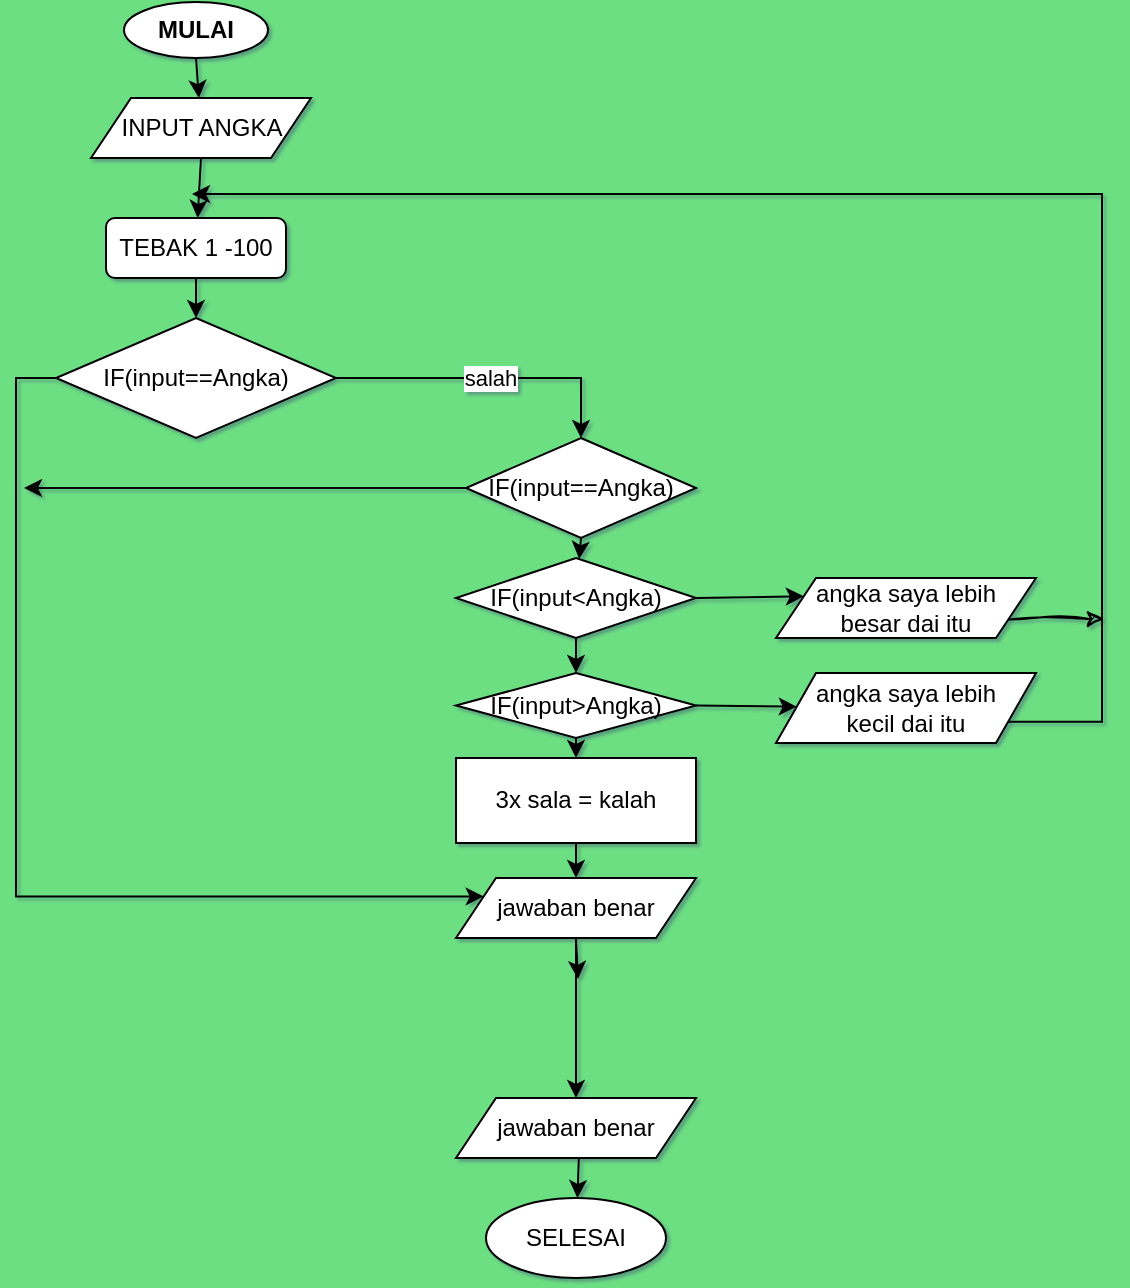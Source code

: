 <mxfile version="22.1.4" type="github">
  <diagram name="Page-1" id="s07OKNFXpc9BnUIidqXX">
    <mxGraphModel dx="1114" dy="616" grid="1" gridSize="12" guides="1" tooltips="1" connect="1" arrows="1" fold="1" page="1" pageScale="1" pageWidth="850" pageHeight="1100" background="#6ddf83" math="0" shadow="1">
      <root>
        <mxCell id="0" />
        <mxCell id="1" parent="0" />
        <mxCell id="AUShGhwUuacC1Zj_W99A-14" style="rounded=0;orthogonalLoop=1;jettySize=auto;html=1;exitX=0.5;exitY=1;exitDx=0;exitDy=0;" parent="1" source="AUShGhwUuacC1Zj_W99A-1" target="AUShGhwUuacC1Zj_W99A-8" edge="1">
          <mxGeometry relative="1" as="geometry" />
        </mxCell>
        <mxCell id="AUShGhwUuacC1Zj_W99A-1" value="MULAI" style="ellipse;whiteSpace=wrap;html=1;fontStyle=1" parent="1" vertex="1">
          <mxGeometry x="374" y="12" width="72" height="28" as="geometry" />
        </mxCell>
        <mxCell id="AUShGhwUuacC1Zj_W99A-16" style="edgeStyle=orthogonalEdgeStyle;rounded=0;orthogonalLoop=1;jettySize=auto;html=1;exitX=0.5;exitY=1;exitDx=0;exitDy=0;entryX=0.5;entryY=0;entryDx=0;entryDy=0;" parent="1" source="AUShGhwUuacC1Zj_W99A-3" target="AUShGhwUuacC1Zj_W99A-4" edge="1">
          <mxGeometry relative="1" as="geometry" />
        </mxCell>
        <mxCell id="AUShGhwUuacC1Zj_W99A-3" value="TEBAK 1 -100" style="rounded=1;whiteSpace=wrap;html=1;" parent="1" vertex="1">
          <mxGeometry x="365" y="120" width="90" height="30" as="geometry" />
        </mxCell>
        <mxCell id="AUShGhwUuacC1Zj_W99A-17" value="salah" style="edgeStyle=orthogonalEdgeStyle;rounded=0;orthogonalLoop=1;jettySize=auto;html=1;exitX=1;exitY=0.5;exitDx=0;exitDy=0;entryX=0.5;entryY=0;entryDx=0;entryDy=0;" parent="1" source="AUShGhwUuacC1Zj_W99A-4" target="AUShGhwUuacC1Zj_W99A-37" edge="1">
          <mxGeometry relative="1" as="geometry">
            <mxPoint x="553.846" y="202.308" as="targetPoint" />
          </mxGeometry>
        </mxCell>
        <mxCell id="AUShGhwUuacC1Zj_W99A-39" value="" style="edgeStyle=orthogonalEdgeStyle;rounded=0;orthogonalLoop=1;jettySize=auto;html=1;exitX=0;exitY=0.5;exitDx=0;exitDy=0;entryX=0;entryY=0.25;entryDx=0;entryDy=0;" parent="1" source="AUShGhwUuacC1Zj_W99A-4" target="AUShGhwUuacC1Zj_W99A-44" edge="1">
          <mxGeometry relative="1" as="geometry">
            <mxPoint x="540" y="460" as="targetPoint" />
            <Array as="points">
              <mxPoint x="320" y="200" />
              <mxPoint x="320" y="459" />
            </Array>
          </mxGeometry>
        </mxCell>
        <mxCell id="AUShGhwUuacC1Zj_W99A-4" value="IF(input==Angka)" style="rhombus;whiteSpace=wrap;html=1;" parent="1" vertex="1">
          <mxGeometry x="340" y="170" width="140" height="60" as="geometry" />
        </mxCell>
        <mxCell id="AUShGhwUuacC1Zj_W99A-19" style="edgeStyle=orthogonalEdgeStyle;rounded=0;orthogonalLoop=1;jettySize=auto;html=1;exitX=0.5;exitY=1;exitDx=0;exitDy=0;entryX=0.5;entryY=0;entryDx=0;entryDy=0;" parent="1" source="AUShGhwUuacC1Zj_W99A-6" target="AUShGhwUuacC1Zj_W99A-7" edge="1">
          <mxGeometry relative="1" as="geometry" />
        </mxCell>
        <mxCell id="AUShGhwUuacC1Zj_W99A-20" style="rounded=0;orthogonalLoop=1;jettySize=auto;html=1;exitX=1;exitY=0.5;exitDx=0;exitDy=0;entryX=0;entryY=0.25;entryDx=0;entryDy=0;" parent="1" source="AUShGhwUuacC1Zj_W99A-6" target="AUShGhwUuacC1Zj_W99A-12" edge="1">
          <mxGeometry relative="1" as="geometry" />
        </mxCell>
        <mxCell id="AUShGhwUuacC1Zj_W99A-6" value="IF(input&amp;lt;Angka)" style="rhombus;whiteSpace=wrap;html=1;" parent="1" vertex="1">
          <mxGeometry x="540" y="290" width="120" height="40" as="geometry" />
        </mxCell>
        <mxCell id="AUShGhwUuacC1Zj_W99A-21" style="rounded=0;orthogonalLoop=1;jettySize=auto;html=1;exitX=1;exitY=0.5;exitDx=0;exitDy=0;" parent="1" source="AUShGhwUuacC1Zj_W99A-7" target="AUShGhwUuacC1Zj_W99A-13" edge="1">
          <mxGeometry relative="1" as="geometry" />
        </mxCell>
        <mxCell id="AUShGhwUuacC1Zj_W99A-47" style="edgeStyle=none;rounded=0;orthogonalLoop=1;jettySize=auto;html=1;exitX=0.5;exitY=1;exitDx=0;exitDy=0;" parent="1" source="AUShGhwUuacC1Zj_W99A-7" target="AUShGhwUuacC1Zj_W99A-46" edge="1">
          <mxGeometry relative="1" as="geometry" />
        </mxCell>
        <mxCell id="AUShGhwUuacC1Zj_W99A-7" value="IF(input&amp;gt;Angka)" style="rhombus;whiteSpace=wrap;html=1;" parent="1" vertex="1">
          <mxGeometry x="540" y="347.5" width="120" height="32.5" as="geometry" />
        </mxCell>
        <mxCell id="AUShGhwUuacC1Zj_W99A-15" style="rounded=0;orthogonalLoop=1;jettySize=auto;html=1;exitX=0.5;exitY=1;exitDx=0;exitDy=0;" parent="1" source="AUShGhwUuacC1Zj_W99A-8" target="AUShGhwUuacC1Zj_W99A-3" edge="1">
          <mxGeometry relative="1" as="geometry" />
        </mxCell>
        <mxCell id="AUShGhwUuacC1Zj_W99A-8" value="INPUT ANGKA" style="shape=parallelogram;perimeter=parallelogramPerimeter;whiteSpace=wrap;html=1;fixedSize=1;" parent="1" vertex="1">
          <mxGeometry x="357.5" y="60" width="110" height="30" as="geometry" />
        </mxCell>
        <mxCell id="AUShGhwUuacC1Zj_W99A-25" style="edgeStyle=none;rounded=0;orthogonalLoop=1;jettySize=auto;html=1;exitX=0.5;exitY=1;exitDx=0;exitDy=0;" parent="1" edge="1">
          <mxGeometry relative="1" as="geometry">
            <mxPoint x="600" y="480" as="sourcePoint" />
            <mxPoint x="601.025" y="500.492" as="targetPoint" />
          </mxGeometry>
        </mxCell>
        <mxCell id="AUShGhwUuacC1Zj_W99A-28" value="" style="edgeStyle=none;rounded=0;orthogonalLoop=1;jettySize=auto;html=1;exitX=0.5;exitY=1;exitDx=0;exitDy=0;" parent="1" target="AUShGhwUuacC1Zj_W99A-11" edge="1">
          <mxGeometry relative="1" as="geometry">
            <mxPoint x="602.5" y="560" as="sourcePoint" />
          </mxGeometry>
        </mxCell>
        <mxCell id="AUShGhwUuacC1Zj_W99A-11" value="SELESAI" style="ellipse;whiteSpace=wrap;html=1;" parent="1" vertex="1">
          <mxGeometry x="555" y="610" width="90" height="40" as="geometry" />
        </mxCell>
        <mxCell id="AUShGhwUuacC1Zj_W99A-52" style="edgeStyle=none;rounded=0;sketch=1;hachureGap=4;jiggle=2;curveFitting=1;orthogonalLoop=1;jettySize=auto;html=1;exitX=1;exitY=0.75;exitDx=0;exitDy=0;fontFamily=Architects Daughter;fontSource=https%3A%2F%2Ffonts.googleapis.com%2Fcss%3Ffamily%3DArchitects%2BDaughter;fontSize=16;" parent="1" source="AUShGhwUuacC1Zj_W99A-12" edge="1">
          <mxGeometry relative="1" as="geometry">
            <mxPoint x="864" y="320.571" as="targetPoint" />
          </mxGeometry>
        </mxCell>
        <mxCell id="AUShGhwUuacC1Zj_W99A-12" value="&lt;div&gt;angka saya lebih &lt;br&gt;&lt;/div&gt;&lt;div&gt;besar dai itu&lt;br&gt;&lt;/div&gt;" style="shape=parallelogram;perimeter=parallelogramPerimeter;whiteSpace=wrap;html=1;fixedSize=1;" parent="1" vertex="1">
          <mxGeometry x="700" y="300" width="130" height="30" as="geometry" />
        </mxCell>
        <mxCell id="AUShGhwUuacC1Zj_W99A-34" value="" style="edgeStyle=elbowEdgeStyle;rounded=0;orthogonalLoop=1;jettySize=auto;html=1;exitX=1;exitY=0.75;exitDx=0;exitDy=0;" parent="1" source="AUShGhwUuacC1Zj_W99A-13" edge="1">
          <mxGeometry relative="1" as="geometry">
            <mxPoint x="408" y="108" as="targetPoint" />
            <mxPoint x="829.02" y="371.99" as="sourcePoint" />
            <Array as="points">
              <mxPoint x="863" y="84" />
              <mxPoint x="863.47" y="173.98" />
            </Array>
          </mxGeometry>
        </mxCell>
        <mxCell id="AUShGhwUuacC1Zj_W99A-13" value="&lt;div&gt;angka saya lebih &lt;br&gt;&lt;/div&gt;&lt;div&gt;kecil dai itu&lt;br&gt;&lt;/div&gt;" style="shape=parallelogram;perimeter=parallelogramPerimeter;whiteSpace=wrap;html=1;fixedSize=1;" parent="1" vertex="1">
          <mxGeometry x="700" y="347.5" width="130" height="35" as="geometry" />
        </mxCell>
        <mxCell id="AUShGhwUuacC1Zj_W99A-38" value="" style="edgeStyle=none;rounded=0;orthogonalLoop=1;jettySize=auto;html=1;exitX=0;exitY=0.5;exitDx=0;exitDy=0;" parent="1" source="AUShGhwUuacC1Zj_W99A-37" edge="1">
          <mxGeometry relative="1" as="geometry">
            <mxPoint x="324" y="255" as="targetPoint" />
          </mxGeometry>
        </mxCell>
        <mxCell id="AUShGhwUuacC1Zj_W99A-40" style="edgeStyle=none;rounded=0;orthogonalLoop=1;jettySize=auto;html=1;exitX=0.5;exitY=1;exitDx=0;exitDy=0;" parent="1" source="AUShGhwUuacC1Zj_W99A-37" target="AUShGhwUuacC1Zj_W99A-6" edge="1">
          <mxGeometry relative="1" as="geometry" />
        </mxCell>
        <mxCell id="AUShGhwUuacC1Zj_W99A-37" value="IF(input==Angka)" style="rhombus;whiteSpace=wrap;html=1;" parent="1" vertex="1">
          <mxGeometry x="545" y="230" width="115" height="50" as="geometry" />
        </mxCell>
        <mxCell id="UZecf6iFrehRJwyuAQOD-2" value="" style="edgeStyle=orthogonalEdgeStyle;rounded=0;orthogonalLoop=1;jettySize=auto;html=1;" edge="1" parent="1" source="AUShGhwUuacC1Zj_W99A-44" target="UZecf6iFrehRJwyuAQOD-1">
          <mxGeometry relative="1" as="geometry" />
        </mxCell>
        <mxCell id="AUShGhwUuacC1Zj_W99A-44" value="jawaban benar" style="shape=parallelogram;perimeter=parallelogramPerimeter;whiteSpace=wrap;html=1;fixedSize=1;" parent="1" vertex="1">
          <mxGeometry x="540" y="450" width="120" height="30" as="geometry" />
        </mxCell>
        <mxCell id="AUShGhwUuacC1Zj_W99A-48" style="edgeStyle=none;rounded=0;orthogonalLoop=1;jettySize=auto;html=1;exitX=0.5;exitY=1;exitDx=0;exitDy=0;" parent="1" source="AUShGhwUuacC1Zj_W99A-46" target="AUShGhwUuacC1Zj_W99A-44" edge="1">
          <mxGeometry relative="1" as="geometry" />
        </mxCell>
        <mxCell id="AUShGhwUuacC1Zj_W99A-46" value="3x sala = kalah" style="rounded=0;whiteSpace=wrap;html=1;" parent="1" vertex="1">
          <mxGeometry x="540" y="390" width="120" height="42.5" as="geometry" />
        </mxCell>
        <mxCell id="UZecf6iFrehRJwyuAQOD-1" value="jawaban benar" style="shape=parallelogram;perimeter=parallelogramPerimeter;whiteSpace=wrap;html=1;fixedSize=1;" vertex="1" parent="1">
          <mxGeometry x="540" y="560" width="120" height="30" as="geometry" />
        </mxCell>
      </root>
    </mxGraphModel>
  </diagram>
</mxfile>
